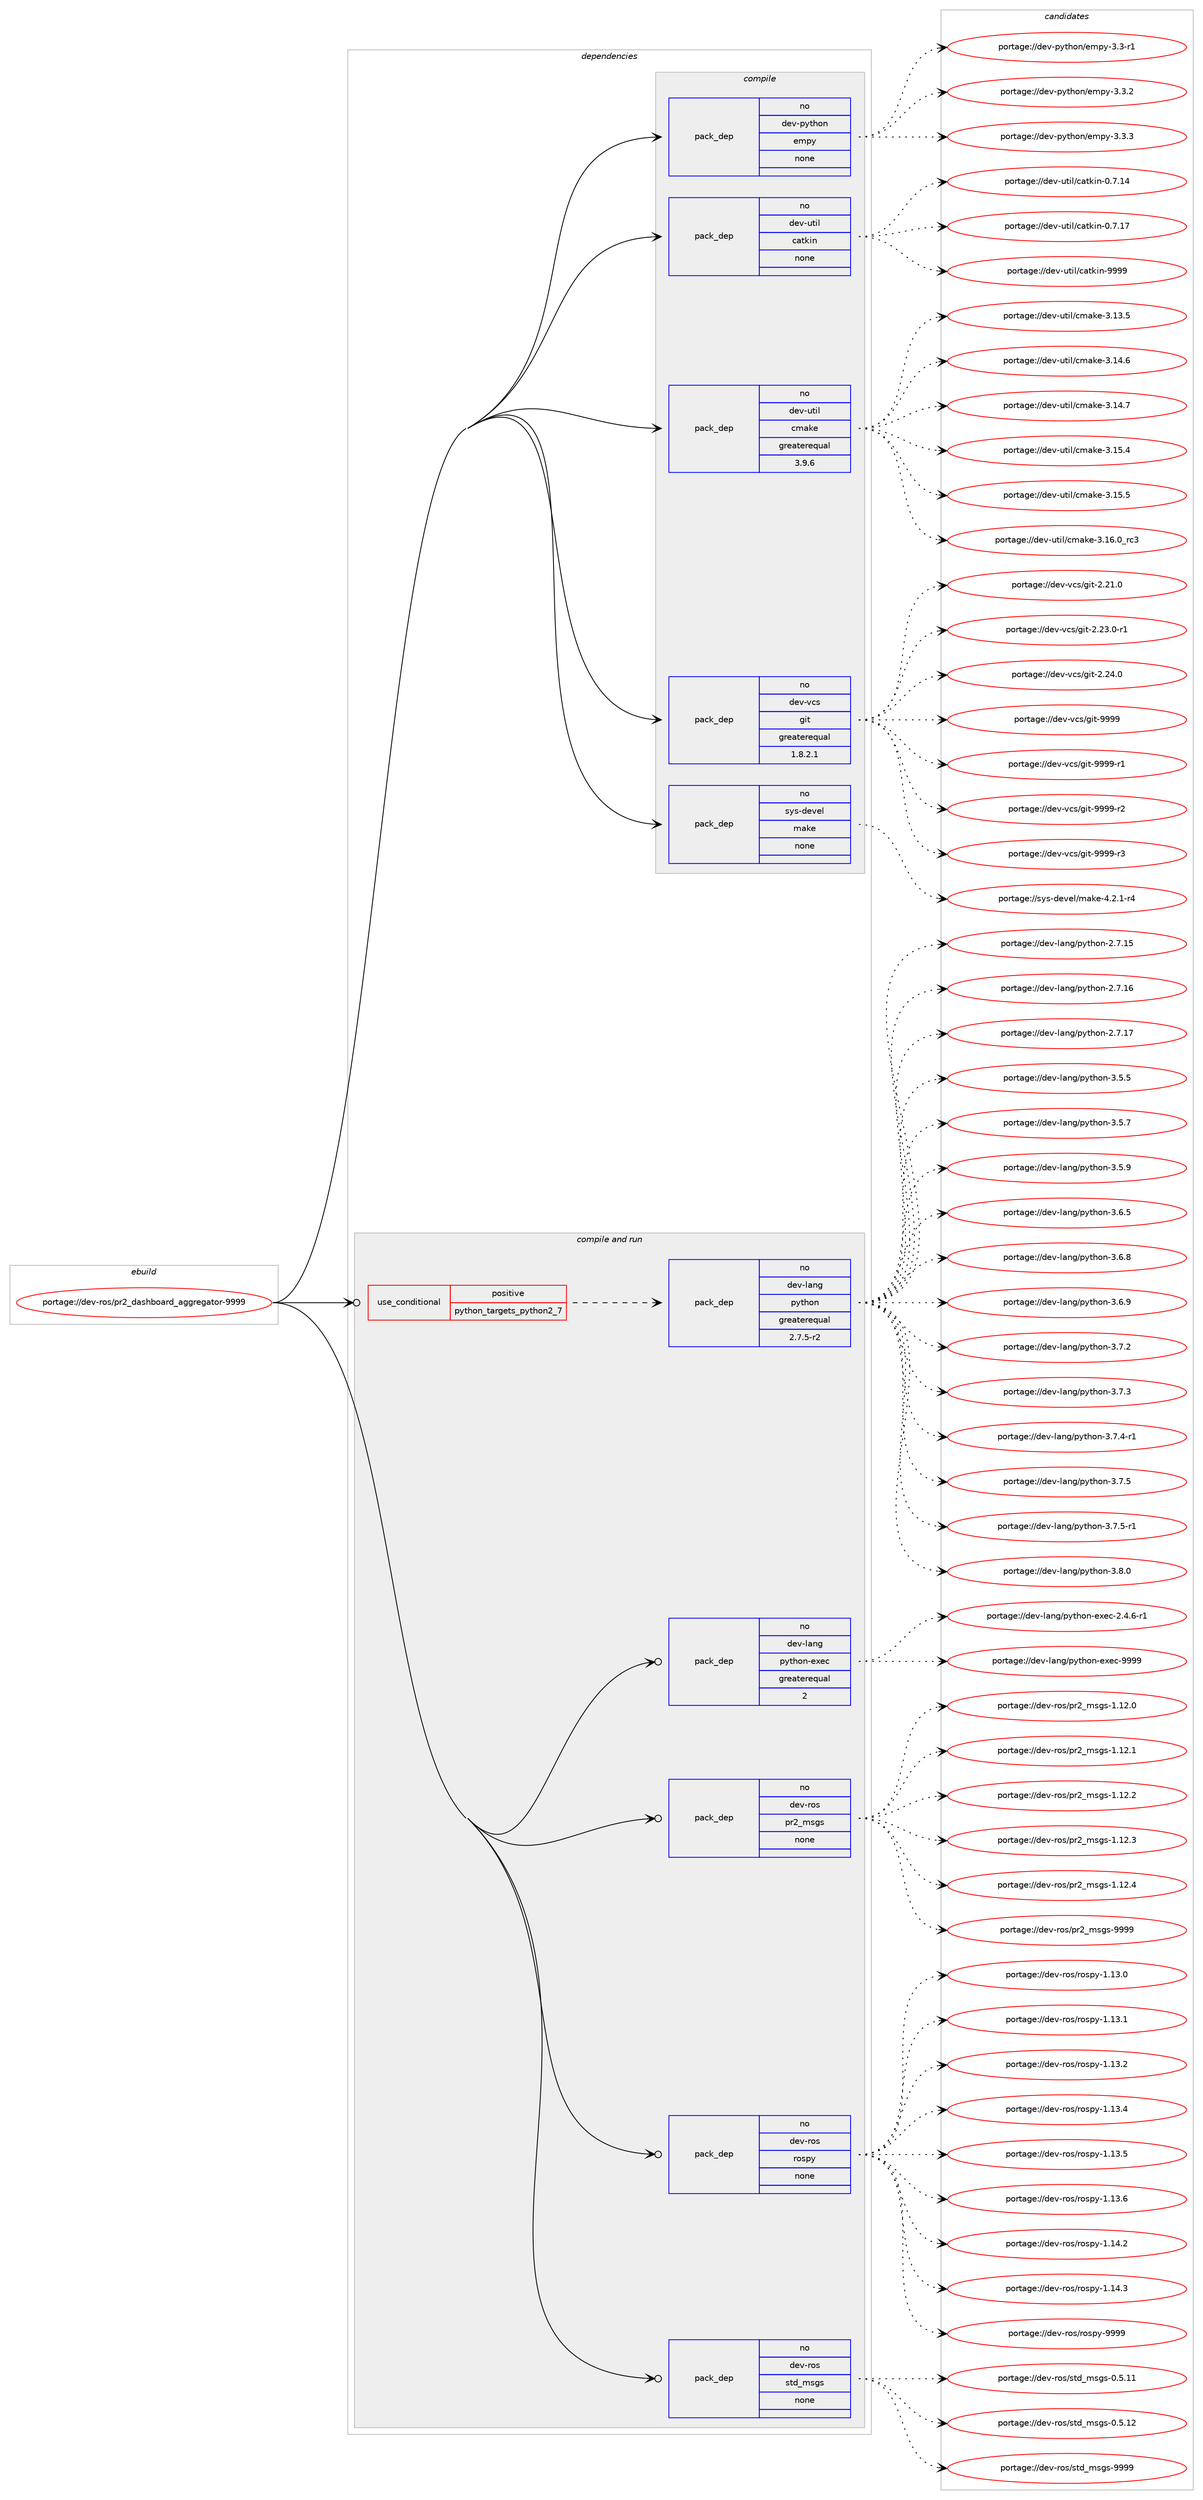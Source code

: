 digraph prolog {

# *************
# Graph options
# *************

newrank=true;
concentrate=true;
compound=true;
graph [rankdir=LR,fontname=Helvetica,fontsize=10,ranksep=1.5];#, ranksep=2.5, nodesep=0.2];
edge  [arrowhead=vee];
node  [fontname=Helvetica,fontsize=10];

# **********
# The ebuild
# **********

subgraph cluster_leftcol {
color=gray;
rank=same;
label=<<i>ebuild</i>>;
id [label="portage://dev-ros/pr2_dashboard_aggregator-9999", color=red, width=4, href="../dev-ros/pr2_dashboard_aggregator-9999.svg"];
}

# ****************
# The dependencies
# ****************

subgraph cluster_midcol {
color=gray;
label=<<i>dependencies</i>>;
subgraph cluster_compile {
fillcolor="#eeeeee";
style=filled;
label=<<i>compile</i>>;
subgraph pack146461 {
dependency193364 [label=<<TABLE BORDER="0" CELLBORDER="1" CELLSPACING="0" CELLPADDING="4" WIDTH="220"><TR><TD ROWSPAN="6" CELLPADDING="30">pack_dep</TD></TR><TR><TD WIDTH="110">no</TD></TR><TR><TD>dev-python</TD></TR><TR><TD>empy</TD></TR><TR><TD>none</TD></TR><TR><TD></TD></TR></TABLE>>, shape=none, color=blue];
}
id:e -> dependency193364:w [weight=20,style="solid",arrowhead="vee"];
subgraph pack146462 {
dependency193365 [label=<<TABLE BORDER="0" CELLBORDER="1" CELLSPACING="0" CELLPADDING="4" WIDTH="220"><TR><TD ROWSPAN="6" CELLPADDING="30">pack_dep</TD></TR><TR><TD WIDTH="110">no</TD></TR><TR><TD>dev-util</TD></TR><TR><TD>catkin</TD></TR><TR><TD>none</TD></TR><TR><TD></TD></TR></TABLE>>, shape=none, color=blue];
}
id:e -> dependency193365:w [weight=20,style="solid",arrowhead="vee"];
subgraph pack146463 {
dependency193366 [label=<<TABLE BORDER="0" CELLBORDER="1" CELLSPACING="0" CELLPADDING="4" WIDTH="220"><TR><TD ROWSPAN="6" CELLPADDING="30">pack_dep</TD></TR><TR><TD WIDTH="110">no</TD></TR><TR><TD>dev-util</TD></TR><TR><TD>cmake</TD></TR><TR><TD>greaterequal</TD></TR><TR><TD>3.9.6</TD></TR></TABLE>>, shape=none, color=blue];
}
id:e -> dependency193366:w [weight=20,style="solid",arrowhead="vee"];
subgraph pack146464 {
dependency193367 [label=<<TABLE BORDER="0" CELLBORDER="1" CELLSPACING="0" CELLPADDING="4" WIDTH="220"><TR><TD ROWSPAN="6" CELLPADDING="30">pack_dep</TD></TR><TR><TD WIDTH="110">no</TD></TR><TR><TD>dev-vcs</TD></TR><TR><TD>git</TD></TR><TR><TD>greaterequal</TD></TR><TR><TD>1.8.2.1</TD></TR></TABLE>>, shape=none, color=blue];
}
id:e -> dependency193367:w [weight=20,style="solid",arrowhead="vee"];
subgraph pack146465 {
dependency193368 [label=<<TABLE BORDER="0" CELLBORDER="1" CELLSPACING="0" CELLPADDING="4" WIDTH="220"><TR><TD ROWSPAN="6" CELLPADDING="30">pack_dep</TD></TR><TR><TD WIDTH="110">no</TD></TR><TR><TD>sys-devel</TD></TR><TR><TD>make</TD></TR><TR><TD>none</TD></TR><TR><TD></TD></TR></TABLE>>, shape=none, color=blue];
}
id:e -> dependency193368:w [weight=20,style="solid",arrowhead="vee"];
}
subgraph cluster_compileandrun {
fillcolor="#eeeeee";
style=filled;
label=<<i>compile and run</i>>;
subgraph cond43475 {
dependency193369 [label=<<TABLE BORDER="0" CELLBORDER="1" CELLSPACING="0" CELLPADDING="4"><TR><TD ROWSPAN="3" CELLPADDING="10">use_conditional</TD></TR><TR><TD>positive</TD></TR><TR><TD>python_targets_python2_7</TD></TR></TABLE>>, shape=none, color=red];
subgraph pack146466 {
dependency193370 [label=<<TABLE BORDER="0" CELLBORDER="1" CELLSPACING="0" CELLPADDING="4" WIDTH="220"><TR><TD ROWSPAN="6" CELLPADDING="30">pack_dep</TD></TR><TR><TD WIDTH="110">no</TD></TR><TR><TD>dev-lang</TD></TR><TR><TD>python</TD></TR><TR><TD>greaterequal</TD></TR><TR><TD>2.7.5-r2</TD></TR></TABLE>>, shape=none, color=blue];
}
dependency193369:e -> dependency193370:w [weight=20,style="dashed",arrowhead="vee"];
}
id:e -> dependency193369:w [weight=20,style="solid",arrowhead="odotvee"];
subgraph pack146467 {
dependency193371 [label=<<TABLE BORDER="0" CELLBORDER="1" CELLSPACING="0" CELLPADDING="4" WIDTH="220"><TR><TD ROWSPAN="6" CELLPADDING="30">pack_dep</TD></TR><TR><TD WIDTH="110">no</TD></TR><TR><TD>dev-lang</TD></TR><TR><TD>python-exec</TD></TR><TR><TD>greaterequal</TD></TR><TR><TD>2</TD></TR></TABLE>>, shape=none, color=blue];
}
id:e -> dependency193371:w [weight=20,style="solid",arrowhead="odotvee"];
subgraph pack146468 {
dependency193372 [label=<<TABLE BORDER="0" CELLBORDER="1" CELLSPACING="0" CELLPADDING="4" WIDTH="220"><TR><TD ROWSPAN="6" CELLPADDING="30">pack_dep</TD></TR><TR><TD WIDTH="110">no</TD></TR><TR><TD>dev-ros</TD></TR><TR><TD>pr2_msgs</TD></TR><TR><TD>none</TD></TR><TR><TD></TD></TR></TABLE>>, shape=none, color=blue];
}
id:e -> dependency193372:w [weight=20,style="solid",arrowhead="odotvee"];
subgraph pack146469 {
dependency193373 [label=<<TABLE BORDER="0" CELLBORDER="1" CELLSPACING="0" CELLPADDING="4" WIDTH="220"><TR><TD ROWSPAN="6" CELLPADDING="30">pack_dep</TD></TR><TR><TD WIDTH="110">no</TD></TR><TR><TD>dev-ros</TD></TR><TR><TD>rospy</TD></TR><TR><TD>none</TD></TR><TR><TD></TD></TR></TABLE>>, shape=none, color=blue];
}
id:e -> dependency193373:w [weight=20,style="solid",arrowhead="odotvee"];
subgraph pack146470 {
dependency193374 [label=<<TABLE BORDER="0" CELLBORDER="1" CELLSPACING="0" CELLPADDING="4" WIDTH="220"><TR><TD ROWSPAN="6" CELLPADDING="30">pack_dep</TD></TR><TR><TD WIDTH="110">no</TD></TR><TR><TD>dev-ros</TD></TR><TR><TD>std_msgs</TD></TR><TR><TD>none</TD></TR><TR><TD></TD></TR></TABLE>>, shape=none, color=blue];
}
id:e -> dependency193374:w [weight=20,style="solid",arrowhead="odotvee"];
}
subgraph cluster_run {
fillcolor="#eeeeee";
style=filled;
label=<<i>run</i>>;
}
}

# **************
# The candidates
# **************

subgraph cluster_choices {
rank=same;
color=gray;
label=<<i>candidates</i>>;

subgraph choice146461 {
color=black;
nodesep=1;
choiceportage1001011184511212111610411111047101109112121455146514511449 [label="portage://dev-python/empy-3.3-r1", color=red, width=4,href="../dev-python/empy-3.3-r1.svg"];
choiceportage1001011184511212111610411111047101109112121455146514650 [label="portage://dev-python/empy-3.3.2", color=red, width=4,href="../dev-python/empy-3.3.2.svg"];
choiceportage1001011184511212111610411111047101109112121455146514651 [label="portage://dev-python/empy-3.3.3", color=red, width=4,href="../dev-python/empy-3.3.3.svg"];
dependency193364:e -> choiceportage1001011184511212111610411111047101109112121455146514511449:w [style=dotted,weight="100"];
dependency193364:e -> choiceportage1001011184511212111610411111047101109112121455146514650:w [style=dotted,weight="100"];
dependency193364:e -> choiceportage1001011184511212111610411111047101109112121455146514651:w [style=dotted,weight="100"];
}
subgraph choice146462 {
color=black;
nodesep=1;
choiceportage1001011184511711610510847999711610710511045484655464952 [label="portage://dev-util/catkin-0.7.14", color=red, width=4,href="../dev-util/catkin-0.7.14.svg"];
choiceportage1001011184511711610510847999711610710511045484655464955 [label="portage://dev-util/catkin-0.7.17", color=red, width=4,href="../dev-util/catkin-0.7.17.svg"];
choiceportage100101118451171161051084799971161071051104557575757 [label="portage://dev-util/catkin-9999", color=red, width=4,href="../dev-util/catkin-9999.svg"];
dependency193365:e -> choiceportage1001011184511711610510847999711610710511045484655464952:w [style=dotted,weight="100"];
dependency193365:e -> choiceportage1001011184511711610510847999711610710511045484655464955:w [style=dotted,weight="100"];
dependency193365:e -> choiceportage100101118451171161051084799971161071051104557575757:w [style=dotted,weight="100"];
}
subgraph choice146463 {
color=black;
nodesep=1;
choiceportage1001011184511711610510847991099710710145514649514653 [label="portage://dev-util/cmake-3.13.5", color=red, width=4,href="../dev-util/cmake-3.13.5.svg"];
choiceportage1001011184511711610510847991099710710145514649524654 [label="portage://dev-util/cmake-3.14.6", color=red, width=4,href="../dev-util/cmake-3.14.6.svg"];
choiceportage1001011184511711610510847991099710710145514649524655 [label="portage://dev-util/cmake-3.14.7", color=red, width=4,href="../dev-util/cmake-3.14.7.svg"];
choiceportage1001011184511711610510847991099710710145514649534652 [label="portage://dev-util/cmake-3.15.4", color=red, width=4,href="../dev-util/cmake-3.15.4.svg"];
choiceportage1001011184511711610510847991099710710145514649534653 [label="portage://dev-util/cmake-3.15.5", color=red, width=4,href="../dev-util/cmake-3.15.5.svg"];
choiceportage1001011184511711610510847991099710710145514649544648951149951 [label="portage://dev-util/cmake-3.16.0_rc3", color=red, width=4,href="../dev-util/cmake-3.16.0_rc3.svg"];
dependency193366:e -> choiceportage1001011184511711610510847991099710710145514649514653:w [style=dotted,weight="100"];
dependency193366:e -> choiceportage1001011184511711610510847991099710710145514649524654:w [style=dotted,weight="100"];
dependency193366:e -> choiceportage1001011184511711610510847991099710710145514649524655:w [style=dotted,weight="100"];
dependency193366:e -> choiceportage1001011184511711610510847991099710710145514649534652:w [style=dotted,weight="100"];
dependency193366:e -> choiceportage1001011184511711610510847991099710710145514649534653:w [style=dotted,weight="100"];
dependency193366:e -> choiceportage1001011184511711610510847991099710710145514649544648951149951:w [style=dotted,weight="100"];
}
subgraph choice146464 {
color=black;
nodesep=1;
choiceportage10010111845118991154710310511645504650494648 [label="portage://dev-vcs/git-2.21.0", color=red, width=4,href="../dev-vcs/git-2.21.0.svg"];
choiceportage100101118451189911547103105116455046505146484511449 [label="portage://dev-vcs/git-2.23.0-r1", color=red, width=4,href="../dev-vcs/git-2.23.0-r1.svg"];
choiceportage10010111845118991154710310511645504650524648 [label="portage://dev-vcs/git-2.24.0", color=red, width=4,href="../dev-vcs/git-2.24.0.svg"];
choiceportage1001011184511899115471031051164557575757 [label="portage://dev-vcs/git-9999", color=red, width=4,href="../dev-vcs/git-9999.svg"];
choiceportage10010111845118991154710310511645575757574511449 [label="portage://dev-vcs/git-9999-r1", color=red, width=4,href="../dev-vcs/git-9999-r1.svg"];
choiceportage10010111845118991154710310511645575757574511450 [label="portage://dev-vcs/git-9999-r2", color=red, width=4,href="../dev-vcs/git-9999-r2.svg"];
choiceportage10010111845118991154710310511645575757574511451 [label="portage://dev-vcs/git-9999-r3", color=red, width=4,href="../dev-vcs/git-9999-r3.svg"];
dependency193367:e -> choiceportage10010111845118991154710310511645504650494648:w [style=dotted,weight="100"];
dependency193367:e -> choiceportage100101118451189911547103105116455046505146484511449:w [style=dotted,weight="100"];
dependency193367:e -> choiceportage10010111845118991154710310511645504650524648:w [style=dotted,weight="100"];
dependency193367:e -> choiceportage1001011184511899115471031051164557575757:w [style=dotted,weight="100"];
dependency193367:e -> choiceportage10010111845118991154710310511645575757574511449:w [style=dotted,weight="100"];
dependency193367:e -> choiceportage10010111845118991154710310511645575757574511450:w [style=dotted,weight="100"];
dependency193367:e -> choiceportage10010111845118991154710310511645575757574511451:w [style=dotted,weight="100"];
}
subgraph choice146465 {
color=black;
nodesep=1;
choiceportage1151211154510010111810110847109971071014552465046494511452 [label="portage://sys-devel/make-4.2.1-r4", color=red, width=4,href="../sys-devel/make-4.2.1-r4.svg"];
dependency193368:e -> choiceportage1151211154510010111810110847109971071014552465046494511452:w [style=dotted,weight="100"];
}
subgraph choice146466 {
color=black;
nodesep=1;
choiceportage10010111845108971101034711212111610411111045504655464953 [label="portage://dev-lang/python-2.7.15", color=red, width=4,href="../dev-lang/python-2.7.15.svg"];
choiceportage10010111845108971101034711212111610411111045504655464954 [label="portage://dev-lang/python-2.7.16", color=red, width=4,href="../dev-lang/python-2.7.16.svg"];
choiceportage10010111845108971101034711212111610411111045504655464955 [label="portage://dev-lang/python-2.7.17", color=red, width=4,href="../dev-lang/python-2.7.17.svg"];
choiceportage100101118451089711010347112121116104111110455146534653 [label="portage://dev-lang/python-3.5.5", color=red, width=4,href="../dev-lang/python-3.5.5.svg"];
choiceportage100101118451089711010347112121116104111110455146534655 [label="portage://dev-lang/python-3.5.7", color=red, width=4,href="../dev-lang/python-3.5.7.svg"];
choiceportage100101118451089711010347112121116104111110455146534657 [label="portage://dev-lang/python-3.5.9", color=red, width=4,href="../dev-lang/python-3.5.9.svg"];
choiceportage100101118451089711010347112121116104111110455146544653 [label="portage://dev-lang/python-3.6.5", color=red, width=4,href="../dev-lang/python-3.6.5.svg"];
choiceportage100101118451089711010347112121116104111110455146544656 [label="portage://dev-lang/python-3.6.8", color=red, width=4,href="../dev-lang/python-3.6.8.svg"];
choiceportage100101118451089711010347112121116104111110455146544657 [label="portage://dev-lang/python-3.6.9", color=red, width=4,href="../dev-lang/python-3.6.9.svg"];
choiceportage100101118451089711010347112121116104111110455146554650 [label="portage://dev-lang/python-3.7.2", color=red, width=4,href="../dev-lang/python-3.7.2.svg"];
choiceportage100101118451089711010347112121116104111110455146554651 [label="portage://dev-lang/python-3.7.3", color=red, width=4,href="../dev-lang/python-3.7.3.svg"];
choiceportage1001011184510897110103471121211161041111104551465546524511449 [label="portage://dev-lang/python-3.7.4-r1", color=red, width=4,href="../dev-lang/python-3.7.4-r1.svg"];
choiceportage100101118451089711010347112121116104111110455146554653 [label="portage://dev-lang/python-3.7.5", color=red, width=4,href="../dev-lang/python-3.7.5.svg"];
choiceportage1001011184510897110103471121211161041111104551465546534511449 [label="portage://dev-lang/python-3.7.5-r1", color=red, width=4,href="../dev-lang/python-3.7.5-r1.svg"];
choiceportage100101118451089711010347112121116104111110455146564648 [label="portage://dev-lang/python-3.8.0", color=red, width=4,href="../dev-lang/python-3.8.0.svg"];
dependency193370:e -> choiceportage10010111845108971101034711212111610411111045504655464953:w [style=dotted,weight="100"];
dependency193370:e -> choiceportage10010111845108971101034711212111610411111045504655464954:w [style=dotted,weight="100"];
dependency193370:e -> choiceportage10010111845108971101034711212111610411111045504655464955:w [style=dotted,weight="100"];
dependency193370:e -> choiceportage100101118451089711010347112121116104111110455146534653:w [style=dotted,weight="100"];
dependency193370:e -> choiceportage100101118451089711010347112121116104111110455146534655:w [style=dotted,weight="100"];
dependency193370:e -> choiceportage100101118451089711010347112121116104111110455146534657:w [style=dotted,weight="100"];
dependency193370:e -> choiceportage100101118451089711010347112121116104111110455146544653:w [style=dotted,weight="100"];
dependency193370:e -> choiceportage100101118451089711010347112121116104111110455146544656:w [style=dotted,weight="100"];
dependency193370:e -> choiceportage100101118451089711010347112121116104111110455146544657:w [style=dotted,weight="100"];
dependency193370:e -> choiceportage100101118451089711010347112121116104111110455146554650:w [style=dotted,weight="100"];
dependency193370:e -> choiceportage100101118451089711010347112121116104111110455146554651:w [style=dotted,weight="100"];
dependency193370:e -> choiceportage1001011184510897110103471121211161041111104551465546524511449:w [style=dotted,weight="100"];
dependency193370:e -> choiceportage100101118451089711010347112121116104111110455146554653:w [style=dotted,weight="100"];
dependency193370:e -> choiceportage1001011184510897110103471121211161041111104551465546534511449:w [style=dotted,weight="100"];
dependency193370:e -> choiceportage100101118451089711010347112121116104111110455146564648:w [style=dotted,weight="100"];
}
subgraph choice146467 {
color=black;
nodesep=1;
choiceportage10010111845108971101034711212111610411111045101120101994550465246544511449 [label="portage://dev-lang/python-exec-2.4.6-r1", color=red, width=4,href="../dev-lang/python-exec-2.4.6-r1.svg"];
choiceportage10010111845108971101034711212111610411111045101120101994557575757 [label="portage://dev-lang/python-exec-9999", color=red, width=4,href="../dev-lang/python-exec-9999.svg"];
dependency193371:e -> choiceportage10010111845108971101034711212111610411111045101120101994550465246544511449:w [style=dotted,weight="100"];
dependency193371:e -> choiceportage10010111845108971101034711212111610411111045101120101994557575757:w [style=dotted,weight="100"];
}
subgraph choice146468 {
color=black;
nodesep=1;
choiceportage1001011184511411111547112114509510911510311545494649504648 [label="portage://dev-ros/pr2_msgs-1.12.0", color=red, width=4,href="../dev-ros/pr2_msgs-1.12.0.svg"];
choiceportage1001011184511411111547112114509510911510311545494649504649 [label="portage://dev-ros/pr2_msgs-1.12.1", color=red, width=4,href="../dev-ros/pr2_msgs-1.12.1.svg"];
choiceportage1001011184511411111547112114509510911510311545494649504650 [label="portage://dev-ros/pr2_msgs-1.12.2", color=red, width=4,href="../dev-ros/pr2_msgs-1.12.2.svg"];
choiceportage1001011184511411111547112114509510911510311545494649504651 [label="portage://dev-ros/pr2_msgs-1.12.3", color=red, width=4,href="../dev-ros/pr2_msgs-1.12.3.svg"];
choiceportage1001011184511411111547112114509510911510311545494649504652 [label="portage://dev-ros/pr2_msgs-1.12.4", color=red, width=4,href="../dev-ros/pr2_msgs-1.12.4.svg"];
choiceportage100101118451141111154711211450951091151031154557575757 [label="portage://dev-ros/pr2_msgs-9999", color=red, width=4,href="../dev-ros/pr2_msgs-9999.svg"];
dependency193372:e -> choiceportage1001011184511411111547112114509510911510311545494649504648:w [style=dotted,weight="100"];
dependency193372:e -> choiceportage1001011184511411111547112114509510911510311545494649504649:w [style=dotted,weight="100"];
dependency193372:e -> choiceportage1001011184511411111547112114509510911510311545494649504650:w [style=dotted,weight="100"];
dependency193372:e -> choiceportage1001011184511411111547112114509510911510311545494649504651:w [style=dotted,weight="100"];
dependency193372:e -> choiceportage1001011184511411111547112114509510911510311545494649504652:w [style=dotted,weight="100"];
dependency193372:e -> choiceportage100101118451141111154711211450951091151031154557575757:w [style=dotted,weight="100"];
}
subgraph choice146469 {
color=black;
nodesep=1;
choiceportage100101118451141111154711411111511212145494649514648 [label="portage://dev-ros/rospy-1.13.0", color=red, width=4,href="../dev-ros/rospy-1.13.0.svg"];
choiceportage100101118451141111154711411111511212145494649514649 [label="portage://dev-ros/rospy-1.13.1", color=red, width=4,href="../dev-ros/rospy-1.13.1.svg"];
choiceportage100101118451141111154711411111511212145494649514650 [label="portage://dev-ros/rospy-1.13.2", color=red, width=4,href="../dev-ros/rospy-1.13.2.svg"];
choiceportage100101118451141111154711411111511212145494649514652 [label="portage://dev-ros/rospy-1.13.4", color=red, width=4,href="../dev-ros/rospy-1.13.4.svg"];
choiceportage100101118451141111154711411111511212145494649514653 [label="portage://dev-ros/rospy-1.13.5", color=red, width=4,href="../dev-ros/rospy-1.13.5.svg"];
choiceportage100101118451141111154711411111511212145494649514654 [label="portage://dev-ros/rospy-1.13.6", color=red, width=4,href="../dev-ros/rospy-1.13.6.svg"];
choiceportage100101118451141111154711411111511212145494649524650 [label="portage://dev-ros/rospy-1.14.2", color=red, width=4,href="../dev-ros/rospy-1.14.2.svg"];
choiceportage100101118451141111154711411111511212145494649524651 [label="portage://dev-ros/rospy-1.14.3", color=red, width=4,href="../dev-ros/rospy-1.14.3.svg"];
choiceportage10010111845114111115471141111151121214557575757 [label="portage://dev-ros/rospy-9999", color=red, width=4,href="../dev-ros/rospy-9999.svg"];
dependency193373:e -> choiceportage100101118451141111154711411111511212145494649514648:w [style=dotted,weight="100"];
dependency193373:e -> choiceportage100101118451141111154711411111511212145494649514649:w [style=dotted,weight="100"];
dependency193373:e -> choiceportage100101118451141111154711411111511212145494649514650:w [style=dotted,weight="100"];
dependency193373:e -> choiceportage100101118451141111154711411111511212145494649514652:w [style=dotted,weight="100"];
dependency193373:e -> choiceportage100101118451141111154711411111511212145494649514653:w [style=dotted,weight="100"];
dependency193373:e -> choiceportage100101118451141111154711411111511212145494649514654:w [style=dotted,weight="100"];
dependency193373:e -> choiceportage100101118451141111154711411111511212145494649524650:w [style=dotted,weight="100"];
dependency193373:e -> choiceportage100101118451141111154711411111511212145494649524651:w [style=dotted,weight="100"];
dependency193373:e -> choiceportage10010111845114111115471141111151121214557575757:w [style=dotted,weight="100"];
}
subgraph choice146470 {
color=black;
nodesep=1;
choiceportage10010111845114111115471151161009510911510311545484653464949 [label="portage://dev-ros/std_msgs-0.5.11", color=red, width=4,href="../dev-ros/std_msgs-0.5.11.svg"];
choiceportage10010111845114111115471151161009510911510311545484653464950 [label="portage://dev-ros/std_msgs-0.5.12", color=red, width=4,href="../dev-ros/std_msgs-0.5.12.svg"];
choiceportage1001011184511411111547115116100951091151031154557575757 [label="portage://dev-ros/std_msgs-9999", color=red, width=4,href="../dev-ros/std_msgs-9999.svg"];
dependency193374:e -> choiceportage10010111845114111115471151161009510911510311545484653464949:w [style=dotted,weight="100"];
dependency193374:e -> choiceportage10010111845114111115471151161009510911510311545484653464950:w [style=dotted,weight="100"];
dependency193374:e -> choiceportage1001011184511411111547115116100951091151031154557575757:w [style=dotted,weight="100"];
}
}

}
